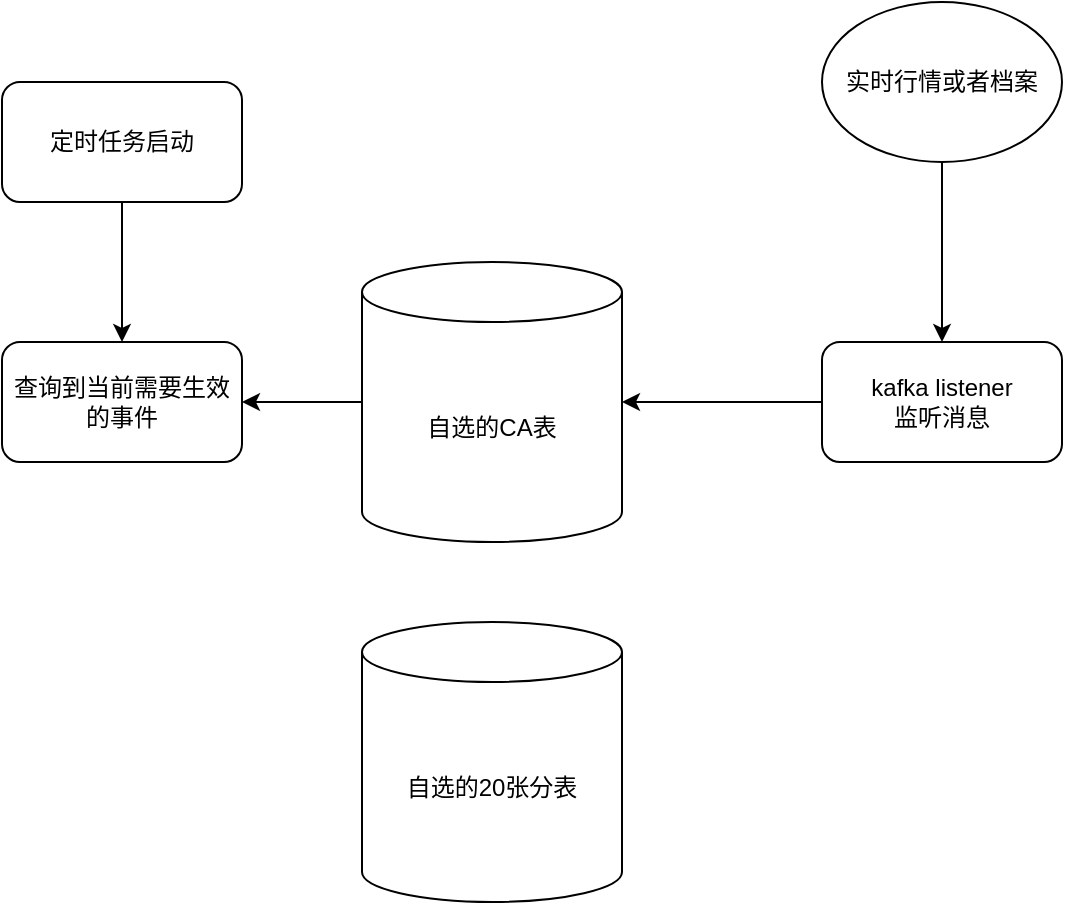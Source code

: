 <mxfile version="26.0.4">
  <diagram id="x0qA1Lj4RplWPmRNw9oy" name="第 1 页">
    <mxGraphModel dx="954" dy="488" grid="1" gridSize="10" guides="1" tooltips="1" connect="1" arrows="1" fold="1" page="1" pageScale="1" pageWidth="827" pageHeight="1169" math="0" shadow="0">
      <root>
        <mxCell id="0" />
        <mxCell id="1" parent="0" />
        <mxCell id="J1Hk7OOTRyI66UzLU9G0-3" value="" style="edgeStyle=orthogonalEdgeStyle;rounded=0;orthogonalLoop=1;jettySize=auto;html=1;" edge="1" parent="1" source="J1Hk7OOTRyI66UzLU9G0-1" target="J1Hk7OOTRyI66UzLU9G0-2">
          <mxGeometry relative="1" as="geometry" />
        </mxCell>
        <mxCell id="J1Hk7OOTRyI66UzLU9G0-1" value="定时任务启动" style="rounded=1;whiteSpace=wrap;html=1;" vertex="1" parent="1">
          <mxGeometry x="190" y="60" width="120" height="60" as="geometry" />
        </mxCell>
        <mxCell id="J1Hk7OOTRyI66UzLU9G0-2" value="查询到当前需要生效的事件" style="rounded=1;whiteSpace=wrap;html=1;" vertex="1" parent="1">
          <mxGeometry x="190" y="190" width="120" height="60" as="geometry" />
        </mxCell>
        <mxCell id="J1Hk7OOTRyI66UzLU9G0-5" value="" style="edgeStyle=orthogonalEdgeStyle;rounded=0;orthogonalLoop=1;jettySize=auto;html=1;" edge="1" parent="1" source="J1Hk7OOTRyI66UzLU9G0-4" target="J1Hk7OOTRyI66UzLU9G0-2">
          <mxGeometry relative="1" as="geometry" />
        </mxCell>
        <mxCell id="J1Hk7OOTRyI66UzLU9G0-4" value="自选的CA表" style="shape=cylinder3;whiteSpace=wrap;html=1;boundedLbl=1;backgroundOutline=1;size=15;" vertex="1" parent="1">
          <mxGeometry x="370" y="150" width="130" height="140" as="geometry" />
        </mxCell>
        <mxCell id="J1Hk7OOTRyI66UzLU9G0-8" value="" style="edgeStyle=orthogonalEdgeStyle;rounded=0;orthogonalLoop=1;jettySize=auto;html=1;" edge="1" parent="1" source="J1Hk7OOTRyI66UzLU9G0-7" target="J1Hk7OOTRyI66UzLU9G0-4">
          <mxGeometry relative="1" as="geometry" />
        </mxCell>
        <mxCell id="J1Hk7OOTRyI66UzLU9G0-7" value="kafka listener&lt;div&gt;监听消息&lt;/div&gt;" style="rounded=1;whiteSpace=wrap;html=1;" vertex="1" parent="1">
          <mxGeometry x="600" y="190" width="120" height="60" as="geometry" />
        </mxCell>
        <mxCell id="J1Hk7OOTRyI66UzLU9G0-10" value="" style="edgeStyle=orthogonalEdgeStyle;rounded=0;orthogonalLoop=1;jettySize=auto;html=1;" edge="1" parent="1" source="J1Hk7OOTRyI66UzLU9G0-9" target="J1Hk7OOTRyI66UzLU9G0-7">
          <mxGeometry relative="1" as="geometry" />
        </mxCell>
        <mxCell id="J1Hk7OOTRyI66UzLU9G0-9" value="实时行情或者档案" style="ellipse;whiteSpace=wrap;html=1;" vertex="1" parent="1">
          <mxGeometry x="600" y="20" width="120" height="80" as="geometry" />
        </mxCell>
        <mxCell id="J1Hk7OOTRyI66UzLU9G0-11" value="自选的20张分表" style="shape=cylinder3;whiteSpace=wrap;html=1;boundedLbl=1;backgroundOutline=1;size=15;" vertex="1" parent="1">
          <mxGeometry x="370" y="330" width="130" height="140" as="geometry" />
        </mxCell>
      </root>
    </mxGraphModel>
  </diagram>
</mxfile>
